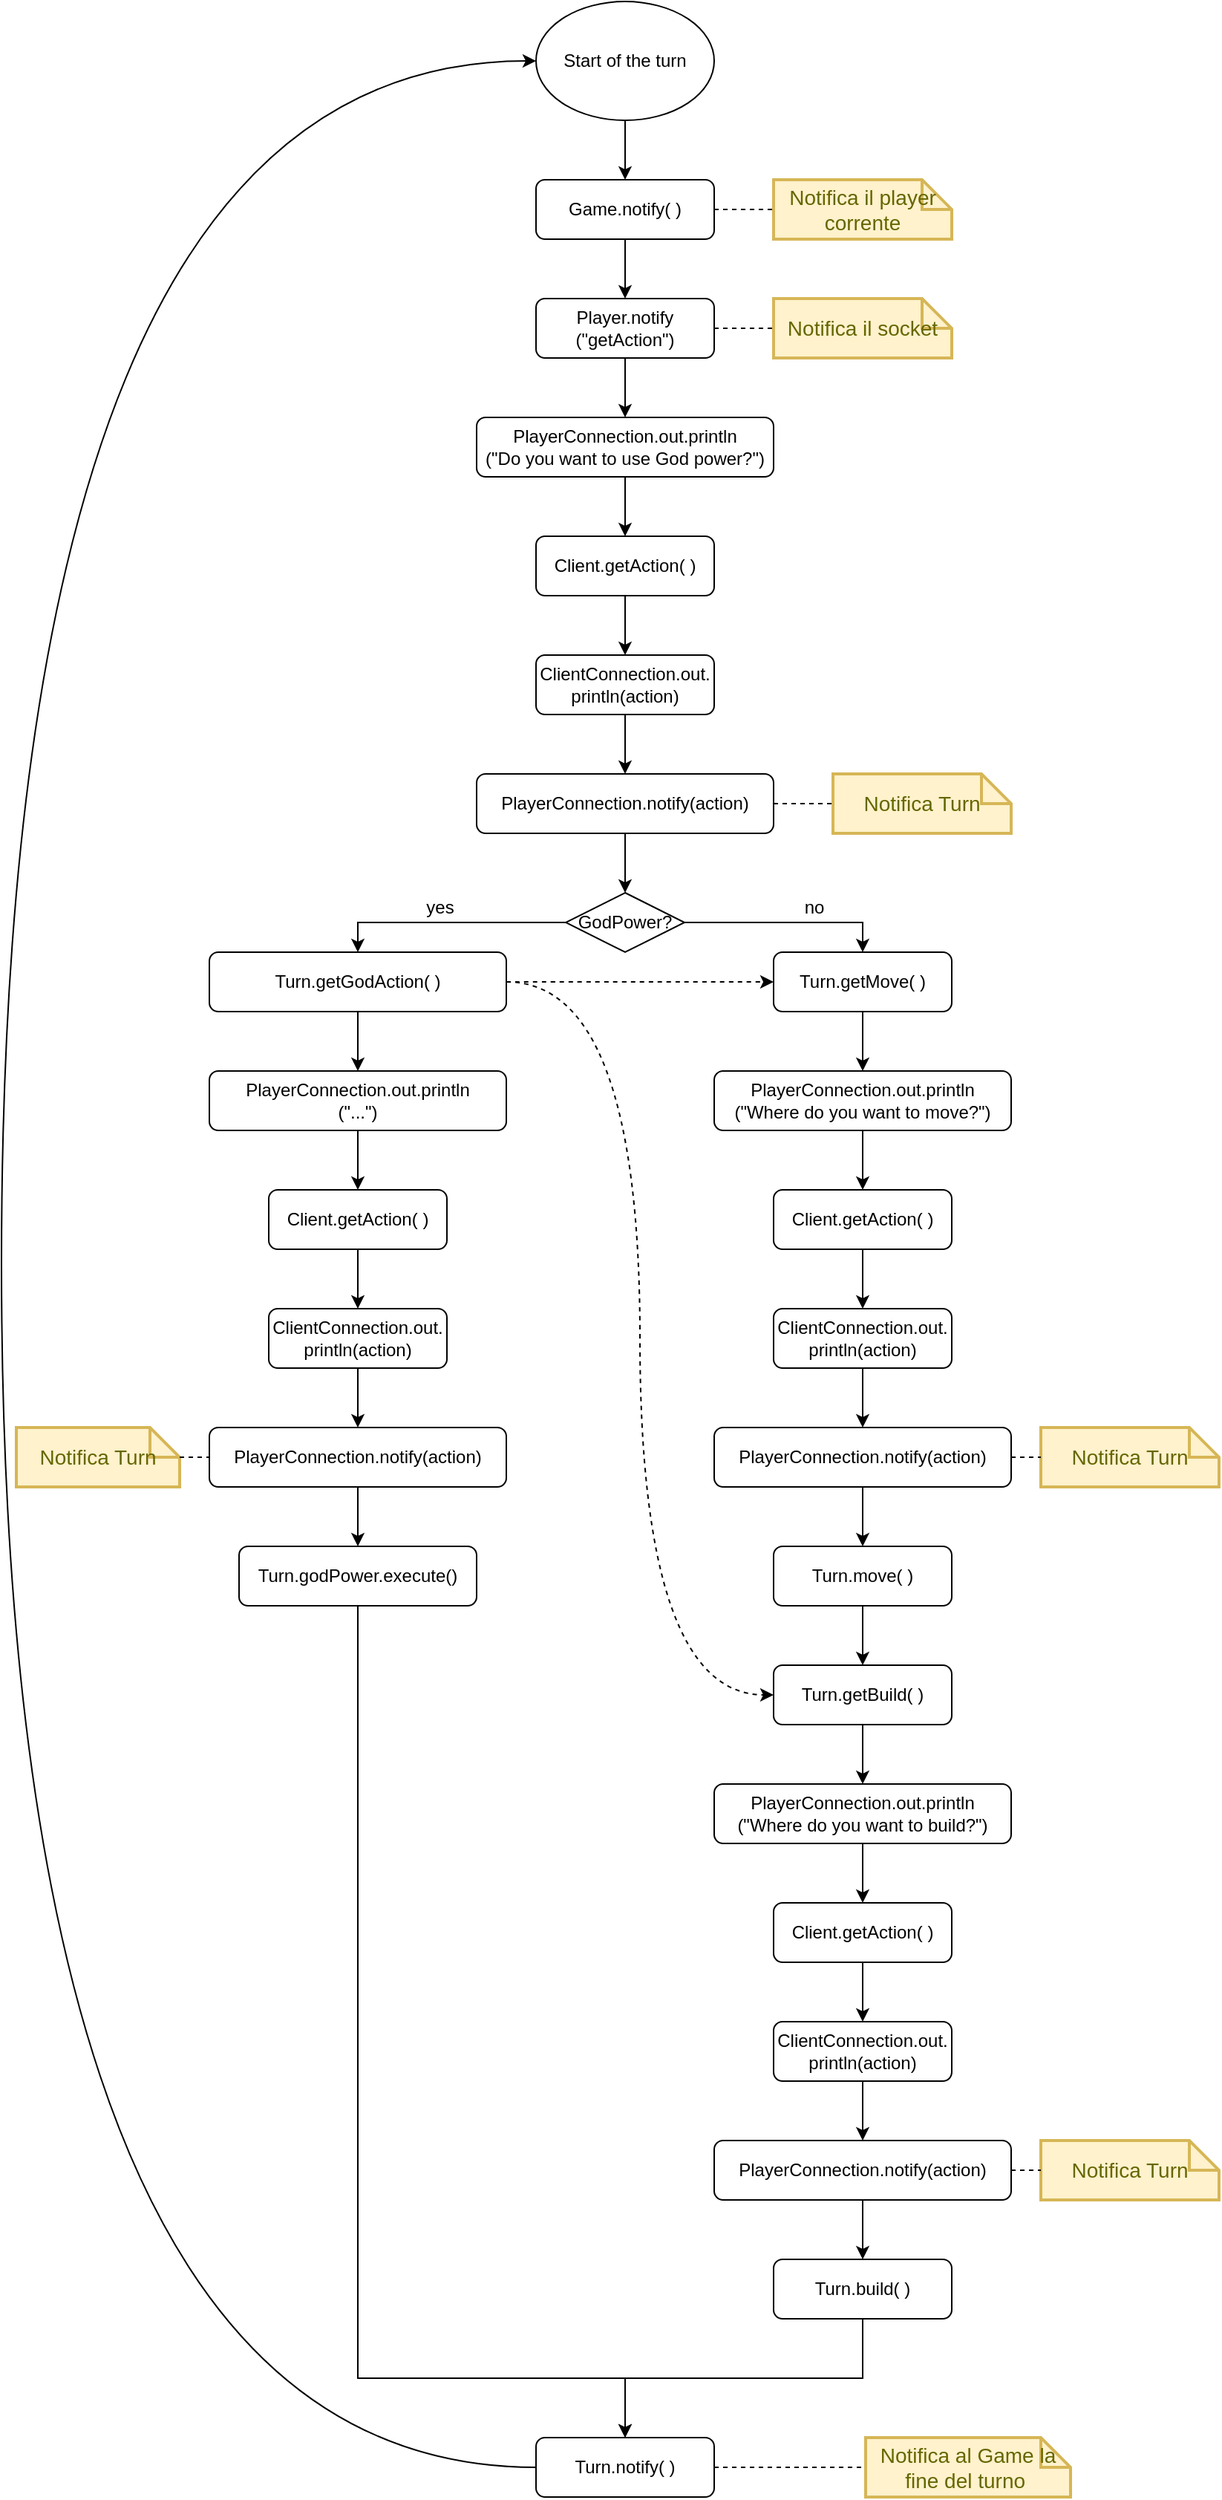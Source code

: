 <mxfile version="12.9.3" type="device"><diagram id="C5RBs43oDa-KdzZeNtuy" name="Page-1"><mxGraphModel dx="1422" dy="822" grid="1" gridSize="10" guides="1" tooltips="1" connect="1" arrows="1" fold="1" page="1" pageScale="1" pageWidth="827" pageHeight="1169" math="0" shadow="0"><root><mxCell id="WIyWlLk6GJQsqaUBKTNV-0"/><mxCell id="WIyWlLk6GJQsqaUBKTNV-1" parent="WIyWlLk6GJQsqaUBKTNV-0"/><mxCell id="hzxBh1I1vJFKL_f_Xipv-2" value="" style="edgeStyle=orthogonalEdgeStyle;rounded=0;orthogonalLoop=1;jettySize=auto;html=1;entryX=0.5;entryY=0;entryDx=0;entryDy=0;" edge="1" parent="WIyWlLk6GJQsqaUBKTNV-1" source="hzxBh1I1vJFKL_f_Xipv-0" target="hzxBh1I1vJFKL_f_Xipv-3"><mxGeometry relative="1" as="geometry"><mxPoint x="420" y="160" as="targetPoint"/></mxGeometry></mxCell><mxCell id="hzxBh1I1vJFKL_f_Xipv-0" value="Start of the turn" style="ellipse;whiteSpace=wrap;html=1;" vertex="1" parent="WIyWlLk6GJQsqaUBKTNV-1"><mxGeometry x="360" width="120" height="80" as="geometry"/></mxCell><mxCell id="hzxBh1I1vJFKL_f_Xipv-5" value="" style="edgeStyle=orthogonalEdgeStyle;rounded=0;orthogonalLoop=1;jettySize=auto;html=1;" edge="1" parent="WIyWlLk6GJQsqaUBKTNV-1" source="hzxBh1I1vJFKL_f_Xipv-3" target="hzxBh1I1vJFKL_f_Xipv-4"><mxGeometry relative="1" as="geometry"/></mxCell><mxCell id="hzxBh1I1vJFKL_f_Xipv-3" value="Game.notify( )" style="rounded=1;whiteSpace=wrap;html=1;" vertex="1" parent="WIyWlLk6GJQsqaUBKTNV-1"><mxGeometry x="360" y="120" width="120" height="40" as="geometry"/></mxCell><mxCell id="hzxBh1I1vJFKL_f_Xipv-8" value="" style="edgeStyle=orthogonalEdgeStyle;rounded=0;orthogonalLoop=1;jettySize=auto;html=1;" edge="1" parent="WIyWlLk6GJQsqaUBKTNV-1" source="hzxBh1I1vJFKL_f_Xipv-4" target="hzxBh1I1vJFKL_f_Xipv-7"><mxGeometry relative="1" as="geometry"/></mxCell><mxCell id="hzxBh1I1vJFKL_f_Xipv-4" value="Player.notify&lt;br&gt;(&quot;getAction&quot;)" style="rounded=1;whiteSpace=wrap;html=1;" vertex="1" parent="WIyWlLk6GJQsqaUBKTNV-1"><mxGeometry x="360" y="200" width="120" height="40" as="geometry"/></mxCell><mxCell id="hzxBh1I1vJFKL_f_Xipv-10" value="" style="edgeStyle=orthogonalEdgeStyle;rounded=0;orthogonalLoop=1;jettySize=auto;html=1;" edge="1" parent="WIyWlLk6GJQsqaUBKTNV-1" source="hzxBh1I1vJFKL_f_Xipv-7" target="hzxBh1I1vJFKL_f_Xipv-9"><mxGeometry relative="1" as="geometry"/></mxCell><mxCell id="hzxBh1I1vJFKL_f_Xipv-7" value="PlayerConnection.out.println&lt;br&gt;(&quot;Do you want to use God power?&quot;)" style="rounded=1;whiteSpace=wrap;html=1;" vertex="1" parent="WIyWlLk6GJQsqaUBKTNV-1"><mxGeometry x="320" y="280" width="200" height="40" as="geometry"/></mxCell><mxCell id="hzxBh1I1vJFKL_f_Xipv-12" value="" style="edgeStyle=orthogonalEdgeStyle;rounded=0;orthogonalLoop=1;jettySize=auto;html=1;" edge="1" parent="WIyWlLk6GJQsqaUBKTNV-1" source="hzxBh1I1vJFKL_f_Xipv-9" target="hzxBh1I1vJFKL_f_Xipv-11"><mxGeometry relative="1" as="geometry"/></mxCell><mxCell id="hzxBh1I1vJFKL_f_Xipv-9" value="Client.getAction( )" style="rounded=1;whiteSpace=wrap;html=1;" vertex="1" parent="WIyWlLk6GJQsqaUBKTNV-1"><mxGeometry x="360" y="360" width="120" height="40" as="geometry"/></mxCell><mxCell id="hzxBh1I1vJFKL_f_Xipv-14" value="" style="edgeStyle=orthogonalEdgeStyle;rounded=0;orthogonalLoop=1;jettySize=auto;html=1;" edge="1" parent="WIyWlLk6GJQsqaUBKTNV-1" source="hzxBh1I1vJFKL_f_Xipv-11" target="hzxBh1I1vJFKL_f_Xipv-13"><mxGeometry relative="1" as="geometry"/></mxCell><mxCell id="hzxBh1I1vJFKL_f_Xipv-11" value="ClientConnection.out.&lt;br&gt;println(action)" style="rounded=1;whiteSpace=wrap;html=1;" vertex="1" parent="WIyWlLk6GJQsqaUBKTNV-1"><mxGeometry x="360" y="440" width="120" height="40" as="geometry"/></mxCell><mxCell id="hzxBh1I1vJFKL_f_Xipv-28" value="" style="edgeStyle=orthogonalEdgeStyle;rounded=0;orthogonalLoop=1;jettySize=auto;html=1;" edge="1" parent="WIyWlLk6GJQsqaUBKTNV-1" source="hzxBh1I1vJFKL_f_Xipv-13"><mxGeometry relative="1" as="geometry"><mxPoint x="420" y="600" as="targetPoint"/></mxGeometry></mxCell><mxCell id="hzxBh1I1vJFKL_f_Xipv-13" value="PlayerConnection.notify(action)" style="rounded=1;whiteSpace=wrap;html=1;" vertex="1" parent="WIyWlLk6GJQsqaUBKTNV-1"><mxGeometry x="320" y="520" width="200" height="40" as="geometry"/></mxCell><mxCell id="hzxBh1I1vJFKL_f_Xipv-19" value="Notifica Turn" style="shape=note;strokeWidth=2;fontSize=14;size=20;whiteSpace=wrap;html=1;fillColor=#fff2cc;strokeColor=#d6b656;fontColor=#666600;" vertex="1" parent="WIyWlLk6GJQsqaUBKTNV-1"><mxGeometry x="560" y="520" width="120" height="40" as="geometry"/></mxCell><mxCell id="hzxBh1I1vJFKL_f_Xipv-18" value="Notifica il player corrente" style="shape=note;strokeWidth=2;fontSize=14;size=20;whiteSpace=wrap;html=1;fillColor=#fff2cc;strokeColor=#d6b656;fontColor=#666600;" vertex="1" parent="WIyWlLk6GJQsqaUBKTNV-1"><mxGeometry x="520" y="120" width="120" height="40" as="geometry"/></mxCell><mxCell id="hzxBh1I1vJFKL_f_Xipv-25" value="" style="endArrow=none;dashed=1;html=1;exitX=1;exitY=0.5;exitDx=0;exitDy=0;entryX=0;entryY=0.5;entryDx=0;entryDy=0;entryPerimeter=0;" edge="1" parent="WIyWlLk6GJQsqaUBKTNV-1" source="hzxBh1I1vJFKL_f_Xipv-13" target="hzxBh1I1vJFKL_f_Xipv-19"><mxGeometry width="50" height="50" relative="1" as="geometry"><mxPoint x="520" y="570" as="sourcePoint"/><mxPoint x="570" y="520" as="targetPoint"/></mxGeometry></mxCell><mxCell id="hzxBh1I1vJFKL_f_Xipv-26" value="" style="endArrow=none;dashed=1;html=1;exitX=1;exitY=0.5;exitDx=0;exitDy=0;" edge="1" parent="WIyWlLk6GJQsqaUBKTNV-1" source="hzxBh1I1vJFKL_f_Xipv-3" target="hzxBh1I1vJFKL_f_Xipv-18"><mxGeometry width="50" height="50" relative="1" as="geometry"><mxPoint x="530" y="270" as="sourcePoint"/><mxPoint x="580" y="220" as="targetPoint"/></mxGeometry></mxCell><mxCell id="hzxBh1I1vJFKL_f_Xipv-33" style="edgeStyle=orthogonalEdgeStyle;rounded=0;orthogonalLoop=1;jettySize=auto;html=1;exitX=1;exitY=0.5;exitDx=0;exitDy=0;entryX=0.5;entryY=0;entryDx=0;entryDy=0;" edge="1" parent="WIyWlLk6GJQsqaUBKTNV-1" source="hzxBh1I1vJFKL_f_Xipv-29" target="hzxBh1I1vJFKL_f_Xipv-103"><mxGeometry relative="1" as="geometry"><mxPoint x="640" y="620" as="targetPoint"/></mxGeometry></mxCell><mxCell id="hzxBh1I1vJFKL_f_Xipv-34" style="edgeStyle=orthogonalEdgeStyle;rounded=0;orthogonalLoop=1;jettySize=auto;html=1;exitX=0;exitY=0.5;exitDx=0;exitDy=0;entryX=0.5;entryY=0;entryDx=0;entryDy=0;" edge="1" parent="WIyWlLk6GJQsqaUBKTNV-1" source="hzxBh1I1vJFKL_f_Xipv-29" target="hzxBh1I1vJFKL_f_Xipv-98"><mxGeometry relative="1" as="geometry"><mxPoint x="130" y="620" as="targetPoint"/></mxGeometry></mxCell><mxCell id="hzxBh1I1vJFKL_f_Xipv-29" value="GodPower?" style="rhombus;whiteSpace=wrap;html=1;" vertex="1" parent="WIyWlLk6GJQsqaUBKTNV-1"><mxGeometry x="380" y="600" width="80" height="40" as="geometry"/></mxCell><mxCell id="hzxBh1I1vJFKL_f_Xipv-36" value="no" style="text;html=1;align=center;verticalAlign=middle;resizable=0;points=[];autosize=1;" vertex="1" parent="WIyWlLk6GJQsqaUBKTNV-1"><mxGeometry x="532" y="600" width="30" height="20" as="geometry"/></mxCell><mxCell id="hzxBh1I1vJFKL_f_Xipv-64" value="" style="edgeStyle=orthogonalEdgeStyle;rounded=0;orthogonalLoop=1;jettySize=auto;html=1;" edge="1" parent="WIyWlLk6GJQsqaUBKTNV-1" source="hzxBh1I1vJFKL_f_Xipv-39" target="hzxBh1I1vJFKL_f_Xipv-44"><mxGeometry relative="1" as="geometry"/></mxCell><mxCell id="hzxBh1I1vJFKL_f_Xipv-39" value="PlayerConnection.out.println&lt;br&gt;(&quot;Where do you want to move?&quot;)" style="rounded=1;whiteSpace=wrap;html=1;" vertex="1" parent="WIyWlLk6GJQsqaUBKTNV-1"><mxGeometry x="480" y="720" width="200" height="40" as="geometry"/></mxCell><mxCell id="hzxBh1I1vJFKL_f_Xipv-43" value="" style="edgeStyle=orthogonalEdgeStyle;rounded=0;orthogonalLoop=1;jettySize=auto;html=1;" edge="1" parent="WIyWlLk6GJQsqaUBKTNV-1" source="hzxBh1I1vJFKL_f_Xipv-44" target="hzxBh1I1vJFKL_f_Xipv-46"><mxGeometry relative="1" as="geometry"/></mxCell><mxCell id="hzxBh1I1vJFKL_f_Xipv-44" value="Client.getAction( )" style="rounded=1;whiteSpace=wrap;html=1;" vertex="1" parent="WIyWlLk6GJQsqaUBKTNV-1"><mxGeometry x="520" y="800" width="120" height="40" as="geometry"/></mxCell><mxCell id="hzxBh1I1vJFKL_f_Xipv-45" value="" style="edgeStyle=orthogonalEdgeStyle;rounded=0;orthogonalLoop=1;jettySize=auto;html=1;" edge="1" parent="WIyWlLk6GJQsqaUBKTNV-1" source="hzxBh1I1vJFKL_f_Xipv-46" target="hzxBh1I1vJFKL_f_Xipv-47"><mxGeometry relative="1" as="geometry"/></mxCell><mxCell id="hzxBh1I1vJFKL_f_Xipv-46" value="ClientConnection.out.&lt;br&gt;println(action)" style="rounded=1;whiteSpace=wrap;html=1;" vertex="1" parent="WIyWlLk6GJQsqaUBKTNV-1"><mxGeometry x="520" y="880" width="120" height="40" as="geometry"/></mxCell><mxCell id="hzxBh1I1vJFKL_f_Xipv-63" value="" style="edgeStyle=orthogonalEdgeStyle;rounded=0;orthogonalLoop=1;jettySize=auto;html=1;entryX=0.5;entryY=0;entryDx=0;entryDy=0;" edge="1" parent="WIyWlLk6GJQsqaUBKTNV-1" source="hzxBh1I1vJFKL_f_Xipv-47" target="hzxBh1I1vJFKL_f_Xipv-82"><mxGeometry relative="1" as="geometry"><mxPoint x="550" y="1010" as="targetPoint"/></mxGeometry></mxCell><mxCell id="hzxBh1I1vJFKL_f_Xipv-47" value="PlayerConnection.notify(action)" style="rounded=1;whiteSpace=wrap;html=1;" vertex="1" parent="WIyWlLk6GJQsqaUBKTNV-1"><mxGeometry x="480" y="960" width="200" height="40" as="geometry"/></mxCell><mxCell id="hzxBh1I1vJFKL_f_Xipv-48" value="Notifica Turn" style="shape=note;strokeWidth=2;fontSize=14;size=20;whiteSpace=wrap;html=1;fillColor=#fff2cc;strokeColor=#d6b656;fontColor=#666600;" vertex="1" parent="WIyWlLk6GJQsqaUBKTNV-1"><mxGeometry x="700" y="960" width="120" height="40" as="geometry"/></mxCell><mxCell id="hzxBh1I1vJFKL_f_Xipv-49" value="" style="endArrow=none;dashed=1;html=1;exitX=1;exitY=0.5;exitDx=0;exitDy=0;entryX=0;entryY=0.5;entryDx=0;entryDy=0;entryPerimeter=0;" edge="1" parent="WIyWlLk6GJQsqaUBKTNV-1" source="hzxBh1I1vJFKL_f_Xipv-47" target="hzxBh1I1vJFKL_f_Xipv-48"><mxGeometry width="50" height="50" relative="1" as="geometry"><mxPoint x="680" y="1010" as="sourcePoint"/><mxPoint x="730" y="960" as="targetPoint"/></mxGeometry></mxCell><mxCell id="hzxBh1I1vJFKL_f_Xipv-88" value="" style="edgeStyle=orthogonalEdgeStyle;rounded=0;orthogonalLoop=1;jettySize=auto;html=1;exitX=0.5;exitY=1;exitDx=0;exitDy=0;" edge="1" parent="WIyWlLk6GJQsqaUBKTNV-1" source="hzxBh1I1vJFKL_f_Xipv-51" target="hzxBh1I1vJFKL_f_Xipv-87"><mxGeometry relative="1" as="geometry"/></mxCell><mxCell id="hzxBh1I1vJFKL_f_Xipv-51" value="Turn.build( )" style="rounded=1;whiteSpace=wrap;html=1;" vertex="1" parent="WIyWlLk6GJQsqaUBKTNV-1"><mxGeometry x="520" y="1520" width="120" height="40" as="geometry"/></mxCell><mxCell id="hzxBh1I1vJFKL_f_Xipv-93" style="edgeStyle=orthogonalEdgeStyle;curved=1;rounded=0;orthogonalLoop=1;jettySize=auto;html=1;exitX=0;exitY=0.5;exitDx=0;exitDy=0;entryX=0;entryY=0.5;entryDx=0;entryDy=0;" edge="1" parent="WIyWlLk6GJQsqaUBKTNV-1" source="hzxBh1I1vJFKL_f_Xipv-87" target="hzxBh1I1vJFKL_f_Xipv-0"><mxGeometry relative="1" as="geometry"><Array as="points"><mxPoint y="1660"/><mxPoint y="40"/></Array></mxGeometry></mxCell><mxCell id="hzxBh1I1vJFKL_f_Xipv-87" value="Turn.notify( )" style="rounded=1;whiteSpace=wrap;html=1;" vertex="1" parent="WIyWlLk6GJQsqaUBKTNV-1"><mxGeometry x="360" y="1640" width="120" height="40" as="geometry"/></mxCell><mxCell id="hzxBh1I1vJFKL_f_Xipv-66" value="" style="edgeStyle=orthogonalEdgeStyle;rounded=0;orthogonalLoop=1;jettySize=auto;html=1;entryX=0.5;entryY=0;entryDx=0;entryDy=0;" edge="1" parent="WIyWlLk6GJQsqaUBKTNV-1" source="hzxBh1I1vJFKL_f_Xipv-53" target="hzxBh1I1vJFKL_f_Xipv-57"><mxGeometry relative="1" as="geometry"><mxPoint x="580" y="1320" as="targetPoint"/></mxGeometry></mxCell><mxCell id="hzxBh1I1vJFKL_f_Xipv-53" value="PlayerConnection.out.println&lt;br&gt;(&quot;Where do you want to build?&quot;)" style="rounded=1;whiteSpace=wrap;html=1;" vertex="1" parent="WIyWlLk6GJQsqaUBKTNV-1"><mxGeometry x="480" y="1200" width="200" height="40" as="geometry"/></mxCell><mxCell id="hzxBh1I1vJFKL_f_Xipv-56" value="" style="edgeStyle=orthogonalEdgeStyle;rounded=0;orthogonalLoop=1;jettySize=auto;html=1;" edge="1" parent="WIyWlLk6GJQsqaUBKTNV-1" source="hzxBh1I1vJFKL_f_Xipv-57" target="hzxBh1I1vJFKL_f_Xipv-59"><mxGeometry relative="1" as="geometry"/></mxCell><mxCell id="hzxBh1I1vJFKL_f_Xipv-57" value="Client.getAction( )" style="rounded=1;whiteSpace=wrap;html=1;" vertex="1" parent="WIyWlLk6GJQsqaUBKTNV-1"><mxGeometry x="520" y="1280" width="120" height="40" as="geometry"/></mxCell><mxCell id="hzxBh1I1vJFKL_f_Xipv-58" value="" style="edgeStyle=orthogonalEdgeStyle;rounded=0;orthogonalLoop=1;jettySize=auto;html=1;" edge="1" parent="WIyWlLk6GJQsqaUBKTNV-1" source="hzxBh1I1vJFKL_f_Xipv-59" target="hzxBh1I1vJFKL_f_Xipv-60"><mxGeometry relative="1" as="geometry"/></mxCell><mxCell id="hzxBh1I1vJFKL_f_Xipv-59" value="ClientConnection.out.&lt;br&gt;println(action)" style="rounded=1;whiteSpace=wrap;html=1;" vertex="1" parent="WIyWlLk6GJQsqaUBKTNV-1"><mxGeometry x="520" y="1360" width="120" height="40" as="geometry"/></mxCell><mxCell id="hzxBh1I1vJFKL_f_Xipv-84" value="" style="edgeStyle=orthogonalEdgeStyle;rounded=0;orthogonalLoop=1;jettySize=auto;html=1;" edge="1" parent="WIyWlLk6GJQsqaUBKTNV-1" source="hzxBh1I1vJFKL_f_Xipv-60" target="hzxBh1I1vJFKL_f_Xipv-51"><mxGeometry relative="1" as="geometry"/></mxCell><mxCell id="hzxBh1I1vJFKL_f_Xipv-60" value="PlayerConnection.notify(action)" style="rounded=1;whiteSpace=wrap;html=1;" vertex="1" parent="WIyWlLk6GJQsqaUBKTNV-1"><mxGeometry x="480" y="1440" width="200" height="40" as="geometry"/></mxCell><mxCell id="hzxBh1I1vJFKL_f_Xipv-61" value="Notifica Turn" style="shape=note;strokeWidth=2;fontSize=14;size=20;whiteSpace=wrap;html=1;fillColor=#fff2cc;strokeColor=#d6b656;fontColor=#666600;" vertex="1" parent="WIyWlLk6GJQsqaUBKTNV-1"><mxGeometry x="700" y="1440" width="120" height="40" as="geometry"/></mxCell><mxCell id="hzxBh1I1vJFKL_f_Xipv-62" value="" style="endArrow=none;dashed=1;html=1;exitX=1;exitY=0.5;exitDx=0;exitDy=0;entryX=0;entryY=0.5;entryDx=0;entryDy=0;entryPerimeter=0;" edge="1" parent="WIyWlLk6GJQsqaUBKTNV-1" source="hzxBh1I1vJFKL_f_Xipv-60" target="hzxBh1I1vJFKL_f_Xipv-61"><mxGeometry width="50" height="50" relative="1" as="geometry"><mxPoint x="680" y="1490" as="sourcePoint"/><mxPoint x="730" y="1440" as="targetPoint"/></mxGeometry></mxCell><mxCell id="hzxBh1I1vJFKL_f_Xipv-67" value="" style="edgeStyle=orthogonalEdgeStyle;rounded=0;orthogonalLoop=1;jettySize=auto;html=1;" edge="1" parent="WIyWlLk6GJQsqaUBKTNV-1" source="hzxBh1I1vJFKL_f_Xipv-68" target="hzxBh1I1vJFKL_f_Xipv-70"><mxGeometry relative="1" as="geometry"/></mxCell><mxCell id="hzxBh1I1vJFKL_f_Xipv-68" value="PlayerConnection.out.println&lt;br&gt;(&quot;...&quot;)" style="rounded=1;whiteSpace=wrap;html=1;" vertex="1" parent="WIyWlLk6GJQsqaUBKTNV-1"><mxGeometry x="140" y="720" width="200" height="40" as="geometry"/></mxCell><mxCell id="hzxBh1I1vJFKL_f_Xipv-101" value="" style="edgeStyle=orthogonalEdgeStyle;curved=1;rounded=0;orthogonalLoop=1;jettySize=auto;html=1;" edge="1" parent="WIyWlLk6GJQsqaUBKTNV-1" source="hzxBh1I1vJFKL_f_Xipv-98" target="hzxBh1I1vJFKL_f_Xipv-68"><mxGeometry relative="1" as="geometry"/></mxCell><mxCell id="hzxBh1I1vJFKL_f_Xipv-104" style="edgeStyle=orthogonalEdgeStyle;curved=1;rounded=0;orthogonalLoop=1;jettySize=auto;html=1;exitX=1;exitY=0.5;exitDx=0;exitDy=0;entryX=0;entryY=0.5;entryDx=0;entryDy=0;dashed=1;" edge="1" parent="WIyWlLk6GJQsqaUBKTNV-1" source="hzxBh1I1vJFKL_f_Xipv-98" target="hzxBh1I1vJFKL_f_Xipv-103"><mxGeometry relative="1" as="geometry"/></mxCell><mxCell id="hzxBh1I1vJFKL_f_Xipv-105" style="edgeStyle=orthogonalEdgeStyle;curved=1;rounded=0;orthogonalLoop=1;jettySize=auto;html=1;exitX=1;exitY=0.5;exitDx=0;exitDy=0;dashed=1;entryX=0;entryY=0.5;entryDx=0;entryDy=0;" edge="1" parent="WIyWlLk6GJQsqaUBKTNV-1" source="hzxBh1I1vJFKL_f_Xipv-98" target="hzxBh1I1vJFKL_f_Xipv-106"><mxGeometry relative="1" as="geometry"><mxPoint x="340" y="1140" as="targetPoint"/></mxGeometry></mxCell><mxCell id="hzxBh1I1vJFKL_f_Xipv-98" value="Turn.getGodAction( )" style="rounded=1;whiteSpace=wrap;html=1;" vertex="1" parent="WIyWlLk6GJQsqaUBKTNV-1"><mxGeometry x="140" y="640" width="200" height="40" as="geometry"/></mxCell><mxCell id="hzxBh1I1vJFKL_f_Xipv-69" value="" style="edgeStyle=orthogonalEdgeStyle;rounded=0;orthogonalLoop=1;jettySize=auto;html=1;" edge="1" parent="WIyWlLk6GJQsqaUBKTNV-1" source="hzxBh1I1vJFKL_f_Xipv-70" target="hzxBh1I1vJFKL_f_Xipv-72"><mxGeometry relative="1" as="geometry"/></mxCell><mxCell id="hzxBh1I1vJFKL_f_Xipv-70" value="Client.getAction( )" style="rounded=1;whiteSpace=wrap;html=1;" vertex="1" parent="WIyWlLk6GJQsqaUBKTNV-1"><mxGeometry x="180" y="800" width="120" height="40" as="geometry"/></mxCell><mxCell id="hzxBh1I1vJFKL_f_Xipv-71" value="" style="edgeStyle=orthogonalEdgeStyle;rounded=0;orthogonalLoop=1;jettySize=auto;html=1;" edge="1" parent="WIyWlLk6GJQsqaUBKTNV-1" source="hzxBh1I1vJFKL_f_Xipv-72" target="hzxBh1I1vJFKL_f_Xipv-73"><mxGeometry relative="1" as="geometry"/></mxCell><mxCell id="hzxBh1I1vJFKL_f_Xipv-72" value="ClientConnection.out.&lt;br&gt;println(action)" style="rounded=1;whiteSpace=wrap;html=1;" vertex="1" parent="WIyWlLk6GJQsqaUBKTNV-1"><mxGeometry x="180" y="880" width="120" height="40" as="geometry"/></mxCell><mxCell id="hzxBh1I1vJFKL_f_Xipv-86" value="" style="edgeStyle=orthogonalEdgeStyle;rounded=0;orthogonalLoop=1;jettySize=auto;html=1;" edge="1" parent="WIyWlLk6GJQsqaUBKTNV-1" source="hzxBh1I1vJFKL_f_Xipv-73" target="hzxBh1I1vJFKL_f_Xipv-85"><mxGeometry relative="1" as="geometry"/></mxCell><mxCell id="hzxBh1I1vJFKL_f_Xipv-73" value="PlayerConnection.notify(action)" style="rounded=1;whiteSpace=wrap;html=1;" vertex="1" parent="WIyWlLk6GJQsqaUBKTNV-1"><mxGeometry x="140" y="960" width="200" height="40" as="geometry"/></mxCell><mxCell id="hzxBh1I1vJFKL_f_Xipv-74" value="Notifica Turn" style="shape=note;strokeWidth=2;fontSize=14;size=20;whiteSpace=wrap;html=1;fillColor=#fff2cc;strokeColor=#d6b656;fontColor=#666600;" vertex="1" parent="WIyWlLk6GJQsqaUBKTNV-1"><mxGeometry x="10" y="960" width="110" height="40" as="geometry"/></mxCell><mxCell id="hzxBh1I1vJFKL_f_Xipv-76" value="" style="endArrow=none;dashed=1;html=1;exitX=0;exitY=0;exitDx=110;exitDy=20;exitPerimeter=0;entryX=0;entryY=0.5;entryDx=0;entryDy=0;" edge="1" parent="WIyWlLk6GJQsqaUBKTNV-1" source="hzxBh1I1vJFKL_f_Xipv-74" target="hzxBh1I1vJFKL_f_Xipv-73"><mxGeometry width="50" height="50" relative="1" as="geometry"><mxPoint x="120" y="980" as="sourcePoint"/><mxPoint x="140" y="980" as="targetPoint"/></mxGeometry></mxCell><mxCell id="hzxBh1I1vJFKL_f_Xipv-107" value="" style="edgeStyle=orthogonalEdgeStyle;curved=1;rounded=0;orthogonalLoop=1;jettySize=auto;html=1;" edge="1" parent="WIyWlLk6GJQsqaUBKTNV-1" source="hzxBh1I1vJFKL_f_Xipv-82" target="hzxBh1I1vJFKL_f_Xipv-106"><mxGeometry relative="1" as="geometry"/></mxCell><mxCell id="hzxBh1I1vJFKL_f_Xipv-82" value="Turn.move( )" style="rounded=1;whiteSpace=wrap;html=1;" vertex="1" parent="WIyWlLk6GJQsqaUBKTNV-1"><mxGeometry x="520" y="1040" width="120" height="40" as="geometry"/></mxCell><mxCell id="hzxBh1I1vJFKL_f_Xipv-108" value="" style="edgeStyle=orthogonalEdgeStyle;curved=1;rounded=0;orthogonalLoop=1;jettySize=auto;html=1;" edge="1" parent="WIyWlLk6GJQsqaUBKTNV-1" source="hzxBh1I1vJFKL_f_Xipv-106" target="hzxBh1I1vJFKL_f_Xipv-53"><mxGeometry relative="1" as="geometry"/></mxCell><mxCell id="hzxBh1I1vJFKL_f_Xipv-106" value="Turn.getBuild( )" style="rounded=1;whiteSpace=wrap;html=1;" vertex="1" parent="WIyWlLk6GJQsqaUBKTNV-1"><mxGeometry x="520" y="1120" width="120" height="40" as="geometry"/></mxCell><mxCell id="hzxBh1I1vJFKL_f_Xipv-89" style="edgeStyle=orthogonalEdgeStyle;rounded=0;orthogonalLoop=1;jettySize=auto;html=1;exitX=0.5;exitY=1;exitDx=0;exitDy=0;entryX=0.5;entryY=0;entryDx=0;entryDy=0;" edge="1" parent="WIyWlLk6GJQsqaUBKTNV-1" source="hzxBh1I1vJFKL_f_Xipv-85" target="hzxBh1I1vJFKL_f_Xipv-87"><mxGeometry relative="1" as="geometry"><Array as="points"><mxPoint x="240" y="1600"/><mxPoint x="420" y="1600"/></Array></mxGeometry></mxCell><mxCell id="hzxBh1I1vJFKL_f_Xipv-85" value="Turn.godPower.execute()" style="rounded=1;whiteSpace=wrap;html=1;" vertex="1" parent="WIyWlLk6GJQsqaUBKTNV-1"><mxGeometry x="160" y="1040" width="160" height="40" as="geometry"/></mxCell><mxCell id="hzxBh1I1vJFKL_f_Xipv-90" value="Notifica al Game la fine del turno&amp;nbsp;" style="shape=note;strokeWidth=2;fontSize=14;size=20;whiteSpace=wrap;html=1;fillColor=#fff2cc;strokeColor=#d6b656;fontColor=#666600;" vertex="1" parent="WIyWlLk6GJQsqaUBKTNV-1"><mxGeometry x="582" y="1640" width="138" height="40" as="geometry"/></mxCell><mxCell id="hzxBh1I1vJFKL_f_Xipv-91" value="" style="endArrow=none;dashed=1;html=1;exitX=1;exitY=0.5;exitDx=0;exitDy=0;entryX=0;entryY=0.5;entryDx=0;entryDy=0;entryPerimeter=0;" edge="1" parent="WIyWlLk6GJQsqaUBKTNV-1" target="hzxBh1I1vJFKL_f_Xipv-90" source="hzxBh1I1vJFKL_f_Xipv-87"><mxGeometry width="50" height="50" relative="1" as="geometry"><mxPoint x="562" y="1660" as="sourcePoint"/><mxPoint x="612" y="1640" as="targetPoint"/></mxGeometry></mxCell><mxCell id="hzxBh1I1vJFKL_f_Xipv-94" value="Notifica il socket" style="shape=note;strokeWidth=2;fontSize=14;size=20;whiteSpace=wrap;html=1;fillColor=#fff2cc;strokeColor=#d6b656;fontColor=#666600;" vertex="1" parent="WIyWlLk6GJQsqaUBKTNV-1"><mxGeometry x="520" y="200" width="120" height="40" as="geometry"/></mxCell><mxCell id="hzxBh1I1vJFKL_f_Xipv-95" value="" style="endArrow=none;dashed=1;html=1;exitX=1;exitY=0.5;exitDx=0;exitDy=0;" edge="1" parent="WIyWlLk6GJQsqaUBKTNV-1" target="hzxBh1I1vJFKL_f_Xipv-94"><mxGeometry width="50" height="50" relative="1" as="geometry"><mxPoint x="480" y="220" as="sourcePoint"/><mxPoint x="580" y="300" as="targetPoint"/></mxGeometry></mxCell><mxCell id="hzxBh1I1vJFKL_f_Xipv-96" value="yes" style="text;html=1;align=center;verticalAlign=middle;resizable=0;points=[];autosize=1;" vertex="1" parent="WIyWlLk6GJQsqaUBKTNV-1"><mxGeometry x="280" y="600" width="30" height="20" as="geometry"/></mxCell><mxCell id="hzxBh1I1vJFKL_f_Xipv-102" value="" style="edgeStyle=orthogonalEdgeStyle;curved=1;rounded=0;orthogonalLoop=1;jettySize=auto;html=1;entryX=0.5;entryY=0;entryDx=0;entryDy=0;" edge="1" parent="WIyWlLk6GJQsqaUBKTNV-1" source="hzxBh1I1vJFKL_f_Xipv-103" target="hzxBh1I1vJFKL_f_Xipv-39"><mxGeometry relative="1" as="geometry"><mxPoint x="580" y="720" as="targetPoint"/></mxGeometry></mxCell><mxCell id="hzxBh1I1vJFKL_f_Xipv-103" value="Turn.getMove( )" style="rounded=1;whiteSpace=wrap;html=1;" vertex="1" parent="WIyWlLk6GJQsqaUBKTNV-1"><mxGeometry x="520" y="640" width="120" height="40" as="geometry"/></mxCell></root></mxGraphModel></diagram></mxfile>
